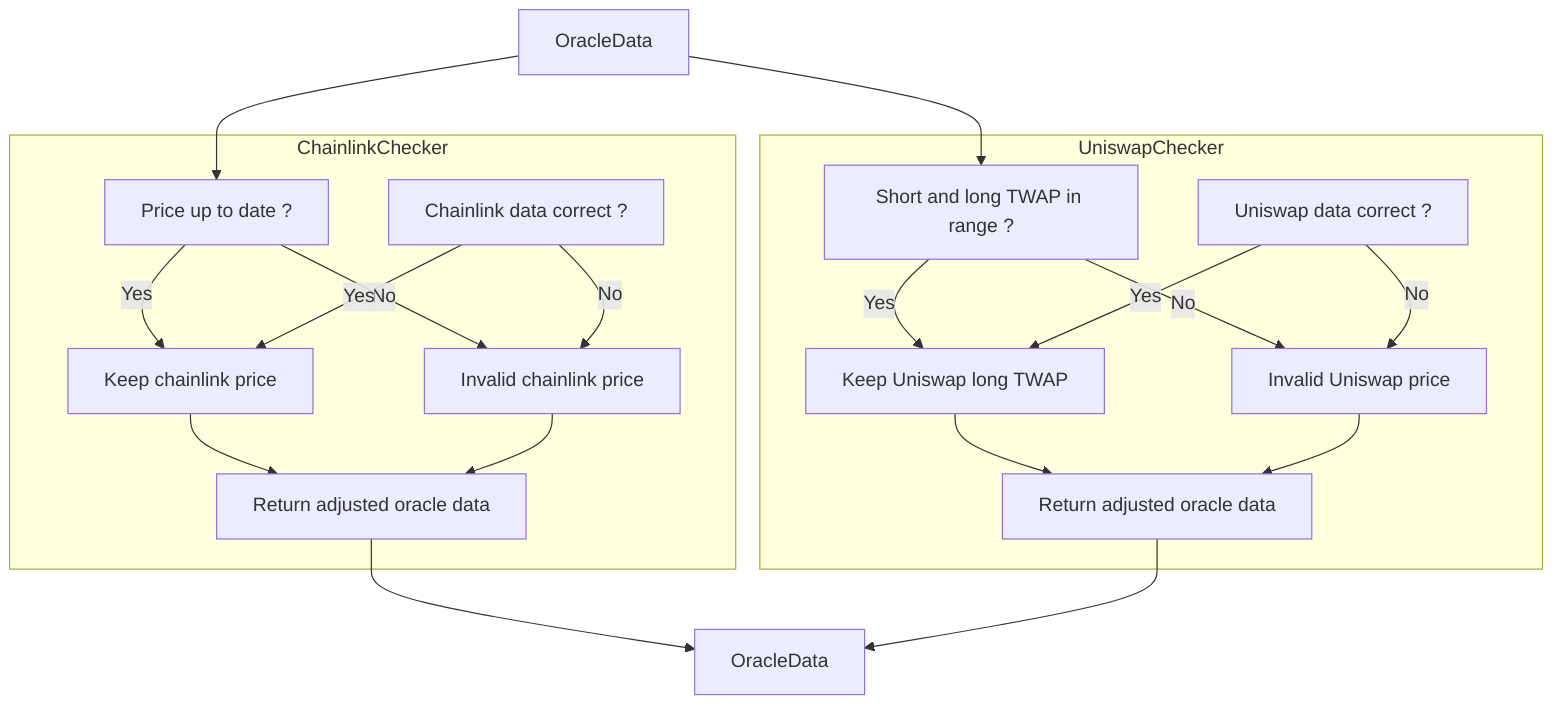 flowchart TD
	A[OracleData] --> B
    A --> BB
    subgraph ChainlinkChecker
    B[Price up to date ?] -- "Yes" --> D
    B[Price up to date ?] -- "No" --> E
    C[Chainlink data correct ?] -- "Yes" --> D
    C[Chainlink data correct ?] -- "No" --> E
    D[Keep chainlink price] --> Out
    E[Invalid chainlink price] --> Out
    Out[Return adjusted oracle data]

    end
    subgraph UniswapChecker
    BB[Short and long TWAP in range ?] -- "Yes" --> DD
    BB[Short and long TWAP in range ?] -- "No" --> EE
    CC[Uniswap data correct ?] -- "Yes" --> DD
    CC[Uniswap data correct ?] -- "No" --> EE
    DD[Keep Uniswap long TWAP] --> Outt[Return adjusted oracle data]
    EE[Invalid Uniswap price] --> Outt[Return adjusted oracle data]

    end
    Out --> Out2[OracleData]
    Outt -->Out2